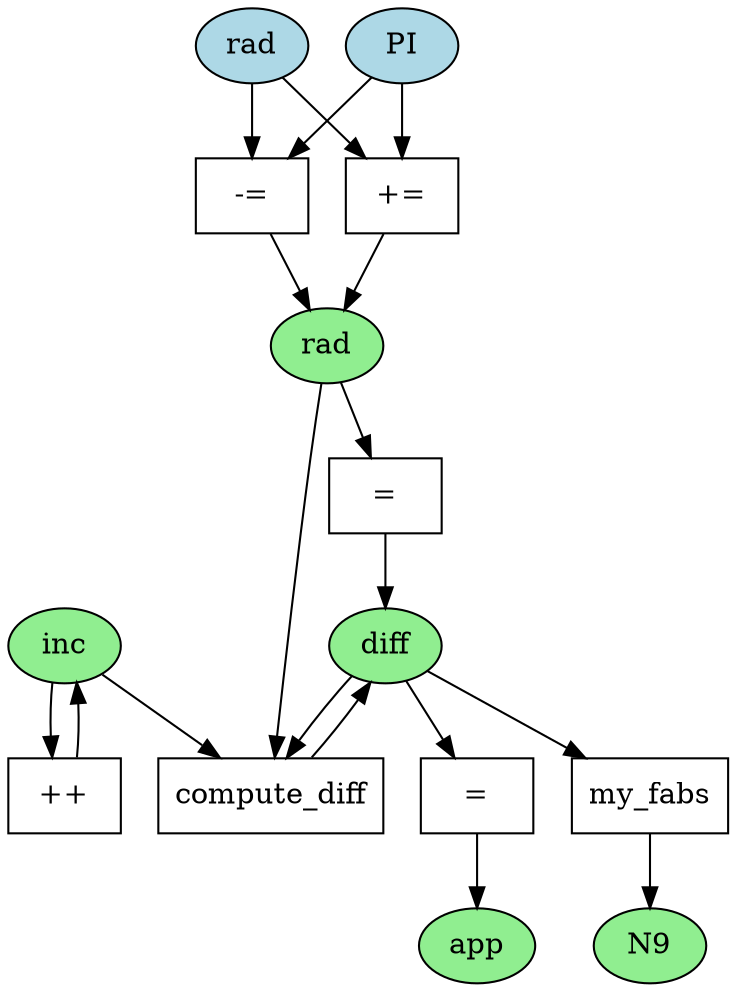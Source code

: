 digraph my_sin_DFG {
    node [shape=ellipse, style=filled, fillcolor=lightblue];
    rad_in [label="rad"];
    PI_in [label="PI"];

    node [shape=box, style=""];
    op_sub_2PI [label="-="];
    op_add_2PI [label="+="];
    op_assign_diff [label="="];
    op_assign_app [label="="];
    op_compute_diff [label="compute_diff"];
    op_inc [label="++"];
    op_fabs [label="my_fabs"];

    node [shape=ellipse, style=filled, fillcolor=lightgreen];
    rad_out [label="rad"];
    diff_out [label="diff"];
    app_out [label="app"];
    inc_out [label="inc"];

    rad_in -> op_sub_2PI;
    PI_in -> op_sub_2PI;
    op_sub_2PI -> rad_out;

    rad_in -> op_add_2PI;
    PI_in -> op_add_2PI;
    op_add_2PI -> rad_out;

    rad_out -> op_assign_diff;
    op_assign_diff -> diff_out;

    diff_out -> op_assign_app;
    op_assign_app -> app_out;

    diff_out -> op_compute_diff;
    rad_out -> op_compute_diff;
    inc_out -> op_compute_diff;
    op_compute_diff -> diff_out;

    diff_out -> op_fabs;
    op_fabs -> N9; // Used in condition

    inc_out -> op_inc;
    op_inc -> inc_out;
}